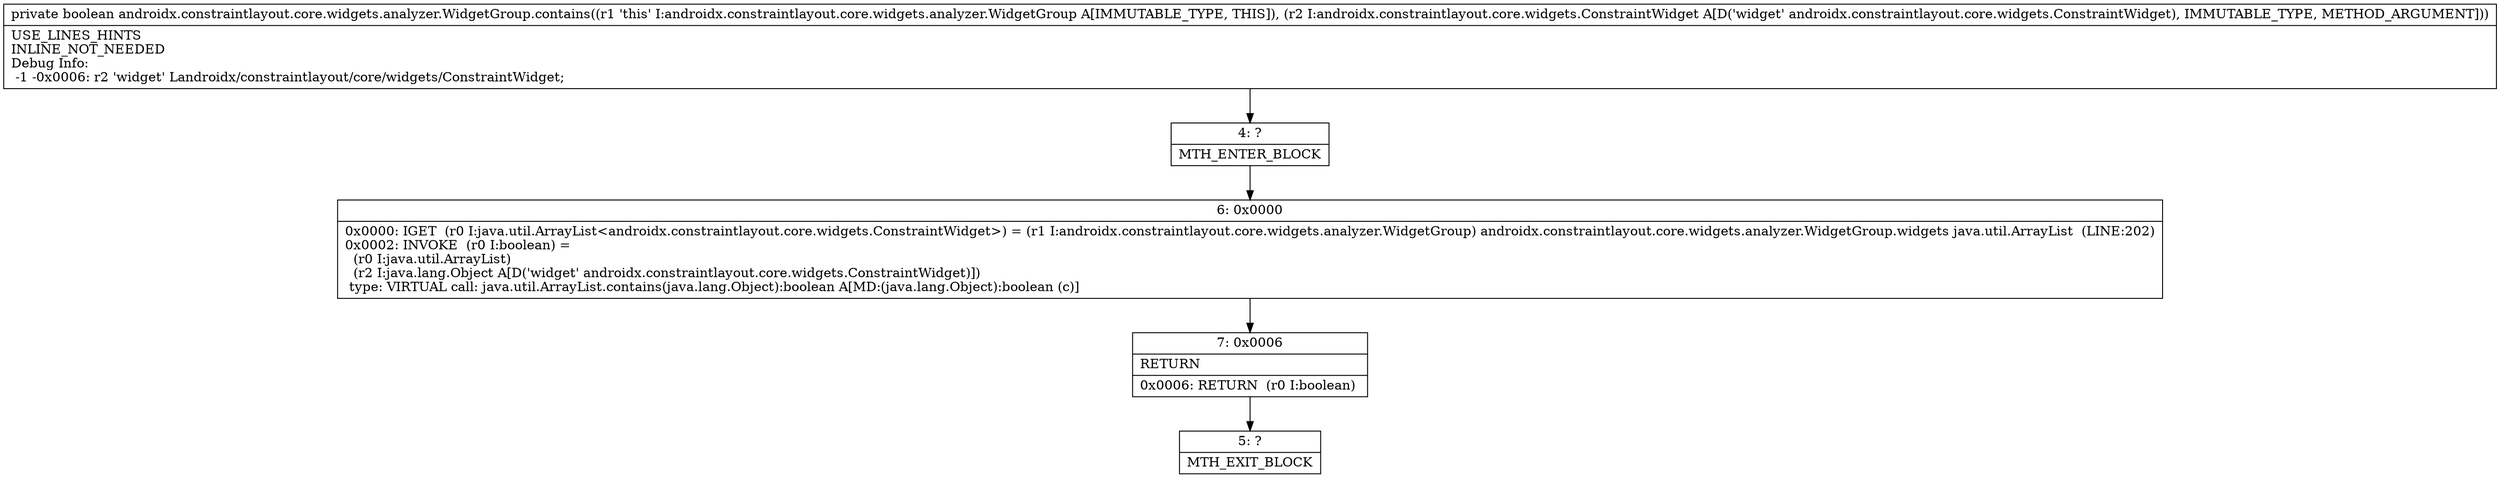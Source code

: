 digraph "CFG forandroidx.constraintlayout.core.widgets.analyzer.WidgetGroup.contains(Landroidx\/constraintlayout\/core\/widgets\/ConstraintWidget;)Z" {
Node_4 [shape=record,label="{4\:\ ?|MTH_ENTER_BLOCK\l}"];
Node_6 [shape=record,label="{6\:\ 0x0000|0x0000: IGET  (r0 I:java.util.ArrayList\<androidx.constraintlayout.core.widgets.ConstraintWidget\>) = (r1 I:androidx.constraintlayout.core.widgets.analyzer.WidgetGroup) androidx.constraintlayout.core.widgets.analyzer.WidgetGroup.widgets java.util.ArrayList  (LINE:202)\l0x0002: INVOKE  (r0 I:boolean) = \l  (r0 I:java.util.ArrayList)\l  (r2 I:java.lang.Object A[D('widget' androidx.constraintlayout.core.widgets.ConstraintWidget)])\l type: VIRTUAL call: java.util.ArrayList.contains(java.lang.Object):boolean A[MD:(java.lang.Object):boolean (c)]\l}"];
Node_7 [shape=record,label="{7\:\ 0x0006|RETURN\l|0x0006: RETURN  (r0 I:boolean) \l}"];
Node_5 [shape=record,label="{5\:\ ?|MTH_EXIT_BLOCK\l}"];
MethodNode[shape=record,label="{private boolean androidx.constraintlayout.core.widgets.analyzer.WidgetGroup.contains((r1 'this' I:androidx.constraintlayout.core.widgets.analyzer.WidgetGroup A[IMMUTABLE_TYPE, THIS]), (r2 I:androidx.constraintlayout.core.widgets.ConstraintWidget A[D('widget' androidx.constraintlayout.core.widgets.ConstraintWidget), IMMUTABLE_TYPE, METHOD_ARGUMENT]))  | USE_LINES_HINTS\lINLINE_NOT_NEEDED\lDebug Info:\l  \-1 \-0x0006: r2 'widget' Landroidx\/constraintlayout\/core\/widgets\/ConstraintWidget;\l}"];
MethodNode -> Node_4;Node_4 -> Node_6;
Node_6 -> Node_7;
Node_7 -> Node_5;
}

